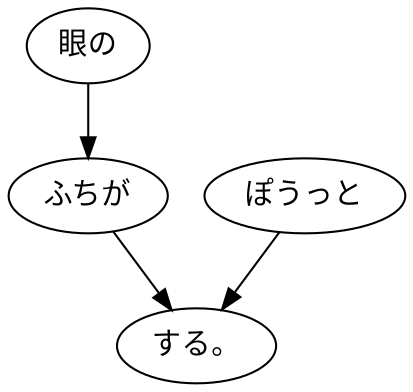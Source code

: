 digraph graph9148 {
	node0 [label="眼の"];
	node1 [label="ふちが"];
	node2 [label="ぽうっと"];
	node3 [label="する。"];
	node0 -> node1;
	node1 -> node3;
	node2 -> node3;
}
